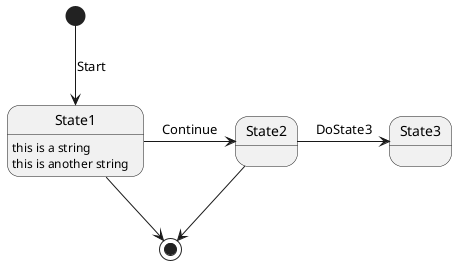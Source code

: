 @startuml
'stateless namespace EtAlii.Generators.Stateless.Tests
'stateless class SimpleExample
'stateless generate partial
[*] --> State1 : Start
State1 --> [*]
State1 : this is a string
State1 : this is another string
State1 -> State2 : Continue
State2 --> [*]

State2 -> State3 : DoState3
@enduml
